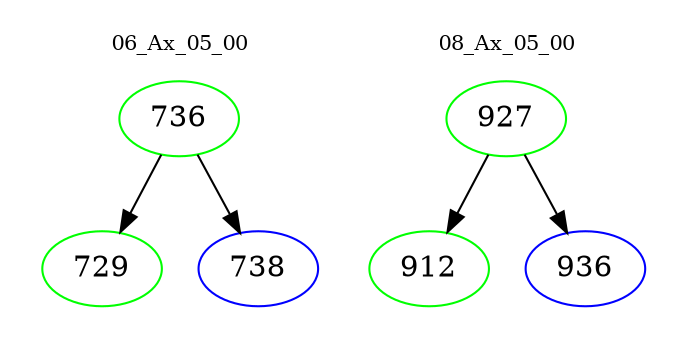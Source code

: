 digraph{
subgraph cluster_0 {
color = white
label = "06_Ax_05_00";
fontsize=10;
T0_736 [label="736", color="green"]
T0_736 -> T0_729 [color="black"]
T0_729 [label="729", color="green"]
T0_736 -> T0_738 [color="black"]
T0_738 [label="738", color="blue"]
}
subgraph cluster_1 {
color = white
label = "08_Ax_05_00";
fontsize=10;
T1_927 [label="927", color="green"]
T1_927 -> T1_912 [color="black"]
T1_912 [label="912", color="green"]
T1_927 -> T1_936 [color="black"]
T1_936 [label="936", color="blue"]
}
}
